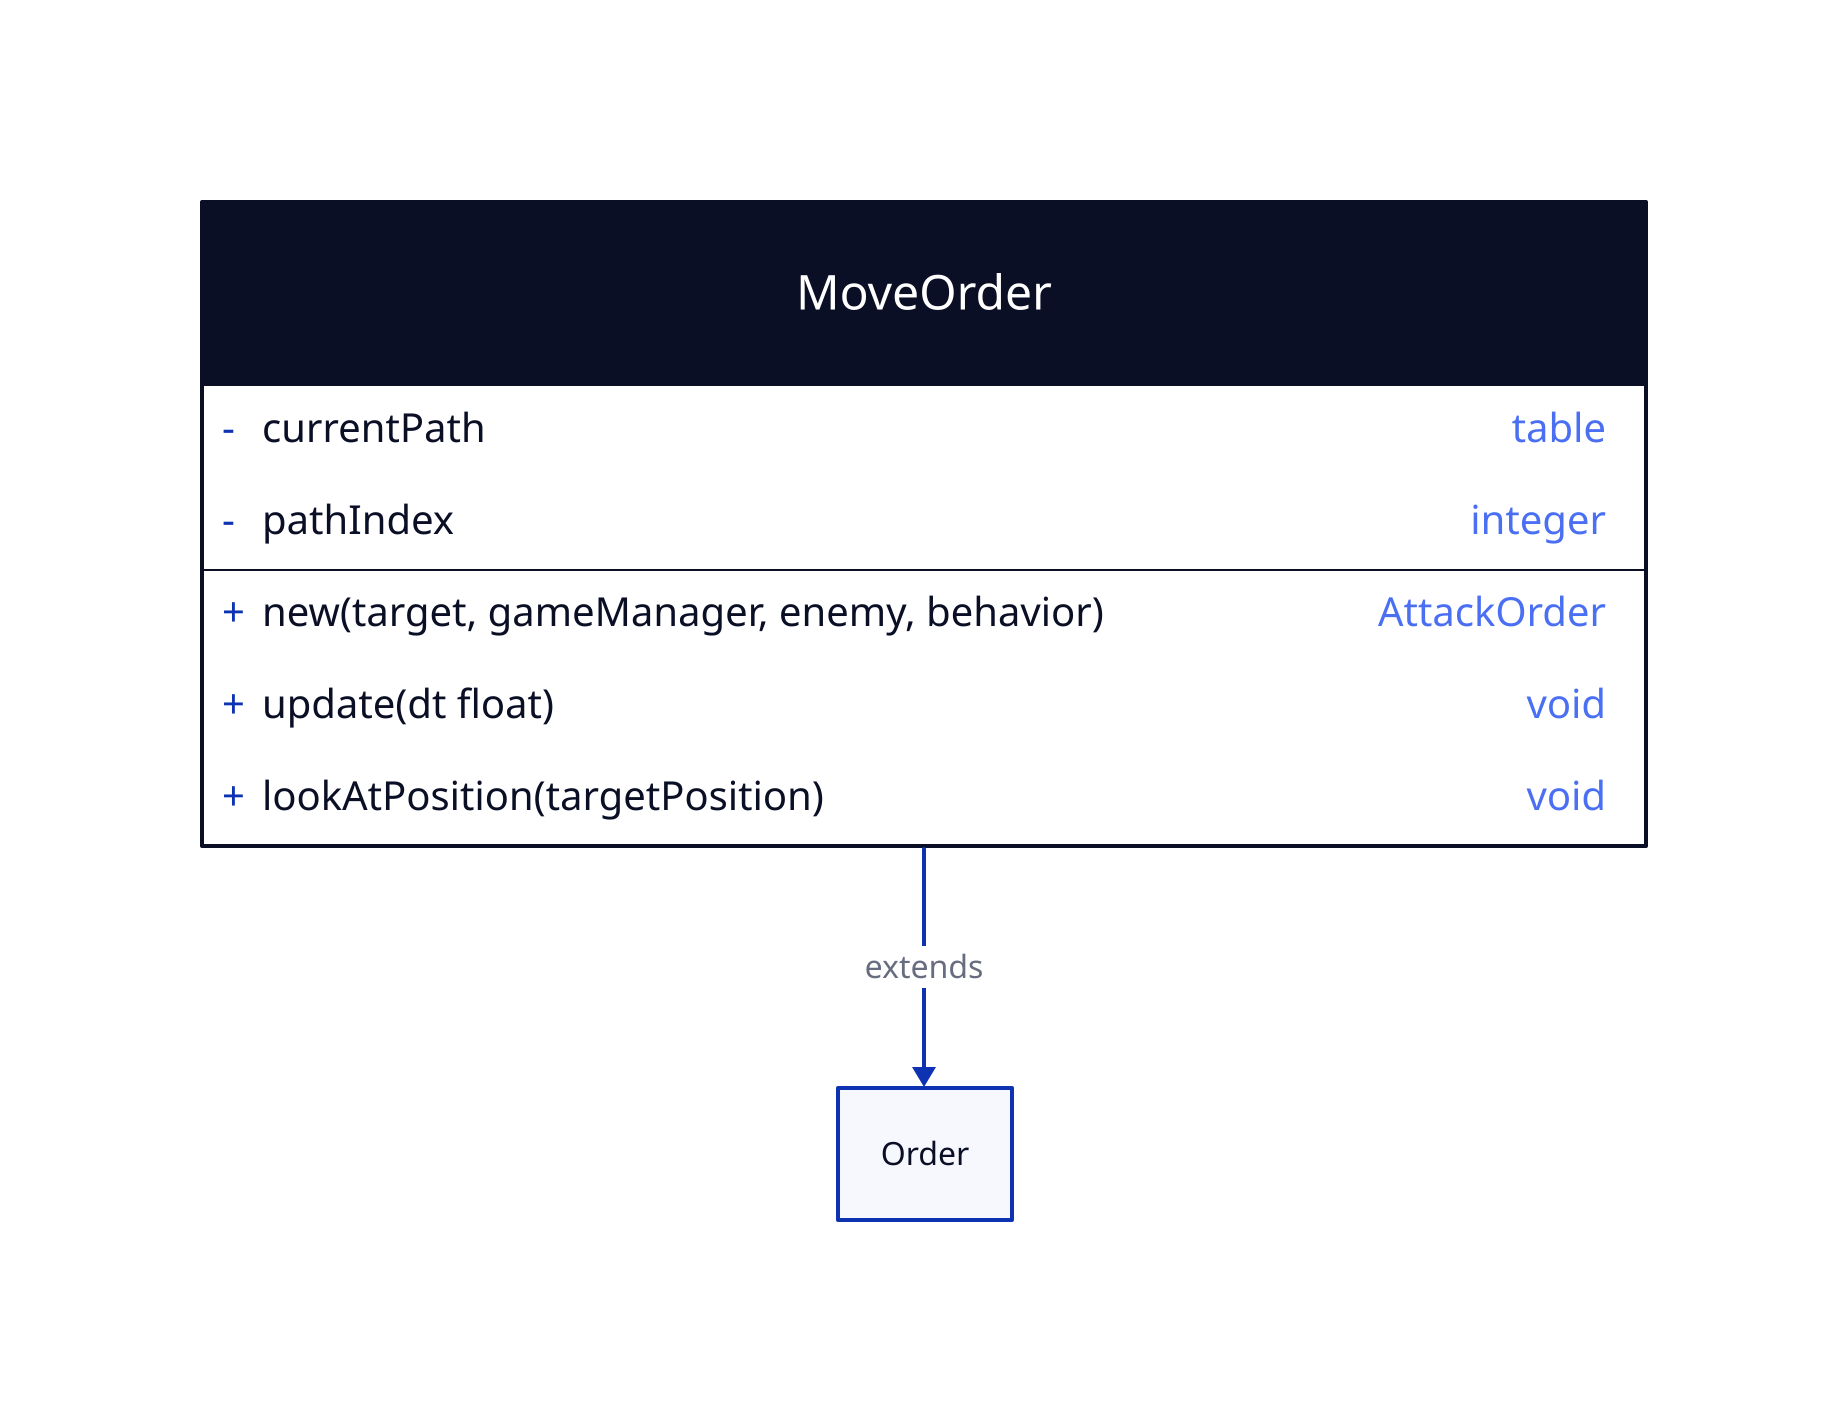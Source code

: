 MoveOrder: {
  shape: class

  -currentPath: table
  -pathIndex: integer

  +new(target, gameManager, enemy, behavior): AttackOrder

  +update(dt float): void
  +lookAtPosition(targetPosition): void
}

MoveOrder -> Order: extends
